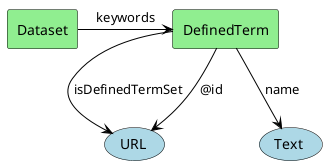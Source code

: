 @startuml

' example 6 June 2020 Y. Coene schema.org representation
' https://github.com/ESIPFed/science-on-schema.org/blob/master/guides/Dataset.md

!define Class agent
!define Property usecase

skinparam Property {
BackgroundColor LightBlue
BorderColor Black
  ArrowColor Black
  linetype Ortho
}

skinparam Class {
BackgroundColor LightGreen
BorderColor Black
ArrowColor Black
linetype Ortho
}

Class Dataset
Class DefinedTerm

Dataset -right-> DefinedTerm : "keywords"


DefinedTerm --> (Text) : "name"
DefinedTerm --> (URL) : "@id"
DefinedTerm -right-> (URL) : "isDefinedTermSet"



@enduml